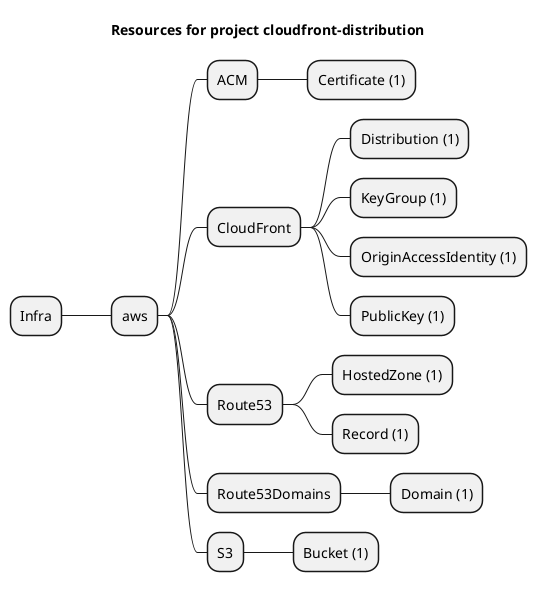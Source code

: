 @startmindmap
title Resources for project cloudfront-distribution
skinparam monochrome true
+ Infra
++ aws
+++ ACM
++++ Certificate (1)
+++ CloudFront
++++ Distribution (1)
++++ KeyGroup (1)
++++ OriginAccessIdentity (1)
++++ PublicKey (1)
+++ Route53
++++ HostedZone (1)
++++ Record (1)
+++ Route53Domains
++++ Domain (1)
+++ S3
++++ Bucket (1)
@endmindmap